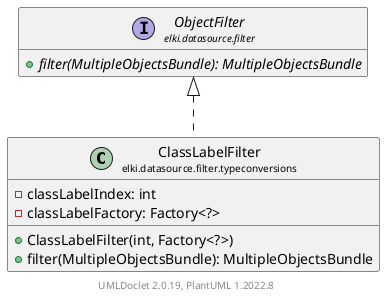 @startuml
    remove .*\.(Instance|Par|Parameterizer|Factory)$
    set namespaceSeparator none
    hide empty fields
    hide empty methods

    class "<size:14>ClassLabelFilter\n<size:10>elki.datasource.filter.typeconversions" as elki.datasource.filter.typeconversions.ClassLabelFilter [[ClassLabelFilter.html]] {
        -classLabelIndex: int
        -classLabelFactory: Factory<?>
        +ClassLabelFilter(int, Factory<?>)
        +filter(MultipleObjectsBundle): MultipleObjectsBundle
    }

    interface "<size:14>ObjectFilter\n<size:10>elki.datasource.filter" as elki.datasource.filter.ObjectFilter [[../ObjectFilter.html]] {
        {abstract} +filter(MultipleObjectsBundle): MultipleObjectsBundle
    }
    class "<size:14>ClassLabelFilter.Par\n<size:10>elki.datasource.filter.typeconversions" as elki.datasource.filter.typeconversions.ClassLabelFilter.Par [[ClassLabelFilter.Par.html]]

    elki.datasource.filter.ObjectFilter <|.. elki.datasource.filter.typeconversions.ClassLabelFilter
    elki.datasource.filter.typeconversions.ClassLabelFilter +-- elki.datasource.filter.typeconversions.ClassLabelFilter.Par

    center footer UMLDoclet 2.0.19, PlantUML 1.2022.8
@enduml

